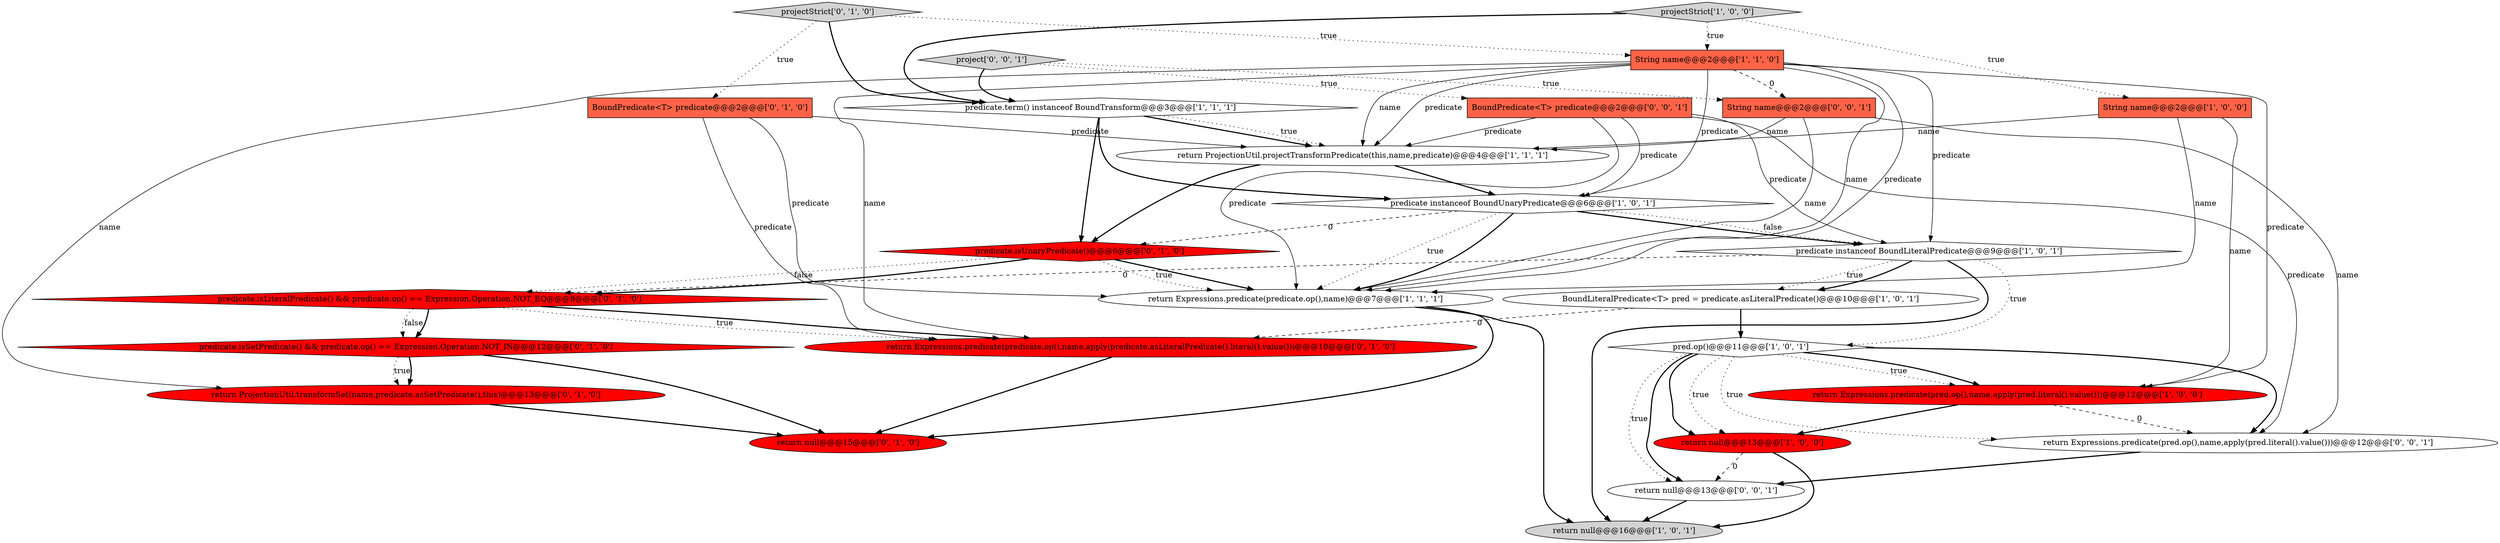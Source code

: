 digraph {
4 [style = filled, label = "return Expressions.predicate(predicate.op(),name)@@@7@@@['1', '1', '1']", fillcolor = white, shape = ellipse image = "AAA0AAABBB1BBB"];
14 [style = filled, label = "return Expressions.predicate(predicate.op(),name,apply(predicate.asLiteralPredicate().literal().value()))@@@10@@@['0', '1', '0']", fillcolor = red, shape = ellipse image = "AAA1AAABBB2BBB"];
20 [style = filled, label = "predicate.isUnaryPredicate()@@@6@@@['0', '1', '0']", fillcolor = red, shape = diamond image = "AAA1AAABBB2BBB"];
23 [style = filled, label = "return Expressions.predicate(pred.op(),name,apply(pred.literal().value()))@@@12@@@['0', '0', '1']", fillcolor = white, shape = ellipse image = "AAA0AAABBB3BBB"];
22 [style = filled, label = "return null@@@13@@@['0', '0', '1']", fillcolor = white, shape = ellipse image = "AAA0AAABBB3BBB"];
16 [style = filled, label = "predicate.isSetPredicate() && predicate.op() == Expression.Operation.NOT_IN@@@12@@@['0', '1', '0']", fillcolor = red, shape = diamond image = "AAA1AAABBB2BBB"];
9 [style = filled, label = "pred.op()@@@11@@@['1', '0', '1']", fillcolor = white, shape = diamond image = "AAA0AAABBB1BBB"];
21 [style = filled, label = "BoundPredicate<T> predicate@@@2@@@['0', '0', '1']", fillcolor = tomato, shape = box image = "AAA0AAABBB3BBB"];
19 [style = filled, label = "return null@@@15@@@['0', '1', '0']", fillcolor = red, shape = ellipse image = "AAA1AAABBB2BBB"];
3 [style = filled, label = "predicate.term() instanceof BoundTransform@@@3@@@['1', '1', '1']", fillcolor = white, shape = diamond image = "AAA0AAABBB1BBB"];
7 [style = filled, label = "String name@@@2@@@['1', '0', '0']", fillcolor = tomato, shape = box image = "AAA0AAABBB1BBB"];
11 [style = filled, label = "String name@@@2@@@['1', '1', '0']", fillcolor = tomato, shape = box image = "AAA0AAABBB1BBB"];
18 [style = filled, label = "predicate.isLiteralPredicate() && predicate.op() == Expression.Operation.NOT_EQ@@@9@@@['0', '1', '0']", fillcolor = red, shape = diamond image = "AAA1AAABBB2BBB"];
12 [style = filled, label = "return Expressions.predicate(pred.op(),name,apply(pred.literal().value()))@@@12@@@['1', '0', '0']", fillcolor = red, shape = ellipse image = "AAA1AAABBB1BBB"];
24 [style = filled, label = "String name@@@2@@@['0', '0', '1']", fillcolor = tomato, shape = box image = "AAA0AAABBB3BBB"];
0 [style = filled, label = "predicate instanceof BoundLiteralPredicate@@@9@@@['1', '0', '1']", fillcolor = white, shape = diamond image = "AAA0AAABBB1BBB"];
25 [style = filled, label = "project['0', '0', '1']", fillcolor = lightgray, shape = diamond image = "AAA0AAABBB3BBB"];
2 [style = filled, label = "return null@@@16@@@['1', '0', '1']", fillcolor = lightgray, shape = ellipse image = "AAA0AAABBB1BBB"];
13 [style = filled, label = "BoundPredicate<T> predicate@@@2@@@['0', '1', '0']", fillcolor = tomato, shape = box image = "AAA0AAABBB2BBB"];
8 [style = filled, label = "predicate instanceof BoundUnaryPredicate@@@6@@@['1', '0', '1']", fillcolor = white, shape = diamond image = "AAA0AAABBB1BBB"];
5 [style = filled, label = "BoundLiteralPredicate<T> pred = predicate.asLiteralPredicate()@@@10@@@['1', '0', '1']", fillcolor = white, shape = ellipse image = "AAA0AAABBB1BBB"];
1 [style = filled, label = "return ProjectionUtil.projectTransformPredicate(this,name,predicate)@@@4@@@['1', '1', '1']", fillcolor = white, shape = ellipse image = "AAA0AAABBB1BBB"];
17 [style = filled, label = "return ProjectionUtil.transformSet(name,predicate.asSetPredicate(),this)@@@13@@@['0', '1', '0']", fillcolor = red, shape = ellipse image = "AAA1AAABBB2BBB"];
10 [style = filled, label = "return null@@@13@@@['1', '0', '0']", fillcolor = red, shape = ellipse image = "AAA1AAABBB1BBB"];
15 [style = filled, label = "projectStrict['0', '1', '0']", fillcolor = lightgray, shape = diamond image = "AAA0AAABBB2BBB"];
6 [style = filled, label = "projectStrict['1', '0', '0']", fillcolor = lightgray, shape = diamond image = "AAA0AAABBB1BBB"];
11->4 [style = solid, label="name"];
9->22 [style = bold, label=""];
6->3 [style = bold, label=""];
11->4 [style = solid, label="predicate"];
9->12 [style = dotted, label="true"];
5->14 [style = dashed, label="0"];
0->5 [style = dotted, label="true"];
18->16 [style = dotted, label="false"];
1->8 [style = bold, label=""];
22->2 [style = bold, label=""];
3->1 [style = bold, label=""];
5->9 [style = bold, label=""];
21->0 [style = solid, label="predicate"];
12->23 [style = dashed, label="0"];
24->23 [style = solid, label="name"];
11->0 [style = solid, label="predicate"];
11->17 [style = solid, label="name"];
16->17 [style = dotted, label="true"];
0->2 [style = bold, label=""];
25->3 [style = bold, label=""];
4->19 [style = bold, label=""];
8->20 [style = dashed, label="0"];
7->1 [style = solid, label="name"];
1->20 [style = bold, label=""];
25->24 [style = dotted, label="true"];
14->19 [style = bold, label=""];
4->2 [style = bold, label=""];
21->4 [style = solid, label="predicate"];
11->14 [style = solid, label="name"];
9->10 [style = bold, label=""];
16->17 [style = bold, label=""];
16->19 [style = bold, label=""];
15->3 [style = bold, label=""];
10->22 [style = dashed, label="0"];
7->4 [style = solid, label="name"];
11->12 [style = solid, label="predicate"];
8->4 [style = dotted, label="true"];
13->4 [style = solid, label="predicate"];
18->14 [style = dotted, label="true"];
17->19 [style = bold, label=""];
20->4 [style = bold, label=""];
15->13 [style = dotted, label="true"];
21->23 [style = solid, label="predicate"];
11->1 [style = solid, label="predicate"];
8->0 [style = bold, label=""];
20->18 [style = bold, label=""];
9->23 [style = bold, label=""];
18->16 [style = bold, label=""];
12->10 [style = bold, label=""];
3->20 [style = bold, label=""];
23->22 [style = bold, label=""];
11->1 [style = solid, label="name"];
20->4 [style = dotted, label="true"];
9->23 [style = dotted, label="true"];
3->8 [style = bold, label=""];
11->8 [style = solid, label="predicate"];
11->24 [style = dashed, label="0"];
15->11 [style = dotted, label="true"];
6->7 [style = dotted, label="true"];
7->12 [style = solid, label="name"];
21->8 [style = solid, label="predicate"];
24->4 [style = solid, label="name"];
13->1 [style = solid, label="predicate"];
0->18 [style = dashed, label="0"];
10->2 [style = bold, label=""];
9->12 [style = bold, label=""];
20->18 [style = dotted, label="false"];
6->11 [style = dotted, label="true"];
8->4 [style = bold, label=""];
9->22 [style = dotted, label="true"];
9->10 [style = dotted, label="true"];
0->9 [style = dotted, label="true"];
3->1 [style = dotted, label="true"];
8->0 [style = dotted, label="false"];
18->14 [style = bold, label=""];
21->1 [style = solid, label="predicate"];
13->14 [style = solid, label="predicate"];
25->21 [style = dotted, label="true"];
0->5 [style = bold, label=""];
24->1 [style = solid, label="name"];
}
